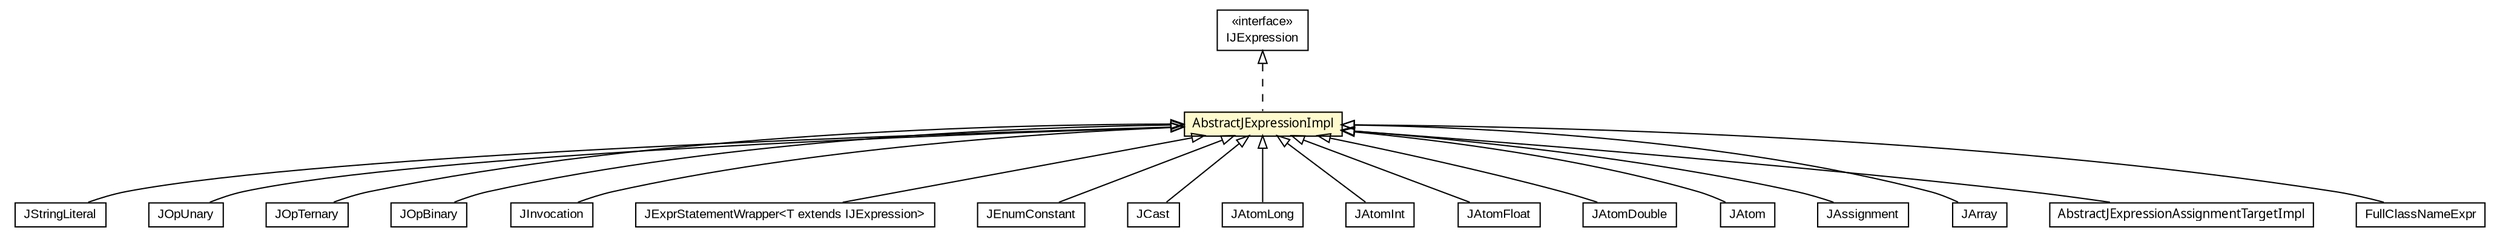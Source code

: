 #!/usr/local/bin/dot
#
# Class diagram 
# Generated by UMLGraph version 5.1 (http://www.umlgraph.org/)
#

digraph G {
	edge [fontname="arial",fontsize=10,labelfontname="arial",labelfontsize=10];
	node [fontname="arial",fontsize=10,shape=plaintext];
	nodesep=0.25;
	ranksep=0.5;
	// com.helger.jcodemodel.JStringLiteral
	c9016 [label=<<table title="com.helger.jcodemodel.JStringLiteral" border="0" cellborder="1" cellspacing="0" cellpadding="2" port="p" href="./JStringLiteral.html">
		<tr><td><table border="0" cellspacing="0" cellpadding="1">
<tr><td align="center" balign="center"> JStringLiteral </td></tr>
		</table></td></tr>
		</table>>, fontname="arial", fontcolor="black", fontsize=10.0];
	// com.helger.jcodemodel.JOpUnary
	c9021 [label=<<table title="com.helger.jcodemodel.JOpUnary" border="0" cellborder="1" cellspacing="0" cellpadding="2" port="p" href="./JOpUnary.html">
		<tr><td><table border="0" cellspacing="0" cellpadding="1">
<tr><td align="center" balign="center"> JOpUnary </td></tr>
		</table></td></tr>
		</table>>, fontname="arial", fontcolor="black", fontsize=10.0];
	// com.helger.jcodemodel.JOpTernary
	c9022 [label=<<table title="com.helger.jcodemodel.JOpTernary" border="0" cellborder="1" cellspacing="0" cellpadding="2" port="p" href="./JOpTernary.html">
		<tr><td><table border="0" cellspacing="0" cellpadding="1">
<tr><td align="center" balign="center"> JOpTernary </td></tr>
		</table></td></tr>
		</table>>, fontname="arial", fontcolor="black", fontsize=10.0];
	// com.helger.jcodemodel.JOpBinary
	c9023 [label=<<table title="com.helger.jcodemodel.JOpBinary" border="0" cellborder="1" cellspacing="0" cellpadding="2" port="p" href="./JOpBinary.html">
		<tr><td><table border="0" cellspacing="0" cellpadding="1">
<tr><td align="center" balign="center"> JOpBinary </td></tr>
		</table></td></tr>
		</table>>, fontname="arial", fontcolor="black", fontsize=10.0];
	// com.helger.jcodemodel.JInvocation
	c9032 [label=<<table title="com.helger.jcodemodel.JInvocation" border="0" cellborder="1" cellspacing="0" cellpadding="2" port="p" href="./JInvocation.html">
		<tr><td><table border="0" cellspacing="0" cellpadding="1">
<tr><td align="center" balign="center"> JInvocation </td></tr>
		</table></td></tr>
		</table>>, fontname="arial", fontcolor="black", fontsize=10.0];
	// com.helger.jcodemodel.JExprStatementWrapper<T extends com.helger.jcodemodel.IJExpression>
	c9038 [label=<<table title="com.helger.jcodemodel.JExprStatementWrapper" border="0" cellborder="1" cellspacing="0" cellpadding="2" port="p" href="./JExprStatementWrapper.html">
		<tr><td><table border="0" cellspacing="0" cellpadding="1">
<tr><td align="center" balign="center"> JExprStatementWrapper&lt;T extends IJExpression&gt; </td></tr>
		</table></td></tr>
		</table>>, fontname="arial", fontcolor="black", fontsize=10.0];
	// com.helger.jcodemodel.JEnumConstant
	c9040 [label=<<table title="com.helger.jcodemodel.JEnumConstant" border="0" cellborder="1" cellspacing="0" cellpadding="2" port="p" href="./JEnumConstant.html">
		<tr><td><table border="0" cellspacing="0" cellpadding="1">
<tr><td align="center" balign="center"> JEnumConstant </td></tr>
		</table></td></tr>
		</table>>, fontname="arial", fontcolor="black", fontsize=10.0];
	// com.helger.jcodemodel.JCast
	c9051 [label=<<table title="com.helger.jcodemodel.JCast" border="0" cellborder="1" cellspacing="0" cellpadding="2" port="p" href="./JCast.html">
		<tr><td><table border="0" cellspacing="0" cellpadding="1">
<tr><td align="center" balign="center"> JCast </td></tr>
		</table></td></tr>
		</table>>, fontname="arial", fontcolor="black", fontsize=10.0];
	// com.helger.jcodemodel.JAtomLong
	c9055 [label=<<table title="com.helger.jcodemodel.JAtomLong" border="0" cellborder="1" cellspacing="0" cellpadding="2" port="p" href="./JAtomLong.html">
		<tr><td><table border="0" cellspacing="0" cellpadding="1">
<tr><td align="center" balign="center"> JAtomLong </td></tr>
		</table></td></tr>
		</table>>, fontname="arial", fontcolor="black", fontsize=10.0];
	// com.helger.jcodemodel.JAtomInt
	c9056 [label=<<table title="com.helger.jcodemodel.JAtomInt" border="0" cellborder="1" cellspacing="0" cellpadding="2" port="p" href="./JAtomInt.html">
		<tr><td><table border="0" cellspacing="0" cellpadding="1">
<tr><td align="center" balign="center"> JAtomInt </td></tr>
		</table></td></tr>
		</table>>, fontname="arial", fontcolor="black", fontsize=10.0];
	// com.helger.jcodemodel.JAtomFloat
	c9057 [label=<<table title="com.helger.jcodemodel.JAtomFloat" border="0" cellborder="1" cellspacing="0" cellpadding="2" port="p" href="./JAtomFloat.html">
		<tr><td><table border="0" cellspacing="0" cellpadding="1">
<tr><td align="center" balign="center"> JAtomFloat </td></tr>
		</table></td></tr>
		</table>>, fontname="arial", fontcolor="black", fontsize=10.0];
	// com.helger.jcodemodel.JAtomDouble
	c9058 [label=<<table title="com.helger.jcodemodel.JAtomDouble" border="0" cellborder="1" cellspacing="0" cellpadding="2" port="p" href="./JAtomDouble.html">
		<tr><td><table border="0" cellspacing="0" cellpadding="1">
<tr><td align="center" balign="center"> JAtomDouble </td></tr>
		</table></td></tr>
		</table>>, fontname="arial", fontcolor="black", fontsize=10.0];
	// com.helger.jcodemodel.JAtom
	c9059 [label=<<table title="com.helger.jcodemodel.JAtom" border="0" cellborder="1" cellspacing="0" cellpadding="2" port="p" href="./JAtom.html">
		<tr><td><table border="0" cellspacing="0" cellpadding="1">
<tr><td align="center" balign="center"> JAtom </td></tr>
		</table></td></tr>
		</table>>, fontname="arial", fontcolor="black", fontsize=10.0];
	// com.helger.jcodemodel.JAssignment
	c9060 [label=<<table title="com.helger.jcodemodel.JAssignment" border="0" cellborder="1" cellspacing="0" cellpadding="2" port="p" href="./JAssignment.html">
		<tr><td><table border="0" cellspacing="0" cellpadding="1">
<tr><td align="center" balign="center"> JAssignment </td></tr>
		</table></td></tr>
		</table>>, fontname="arial", fontcolor="black", fontsize=10.0];
	// com.helger.jcodemodel.JArray
	c9063 [label=<<table title="com.helger.jcodemodel.JArray" border="0" cellborder="1" cellspacing="0" cellpadding="2" port="p" href="./JArray.html">
		<tr><td><table border="0" cellspacing="0" cellpadding="1">
<tr><td align="center" balign="center"> JArray </td></tr>
		</table></td></tr>
		</table>>, fontname="arial", fontcolor="black", fontsize=10.0];
	// com.helger.jcodemodel.IJExpression
	c9074 [label=<<table title="com.helger.jcodemodel.IJExpression" border="0" cellborder="1" cellspacing="0" cellpadding="2" port="p" href="./IJExpression.html">
		<tr><td><table border="0" cellspacing="0" cellpadding="1">
<tr><td align="center" balign="center"> &#171;interface&#187; </td></tr>
<tr><td align="center" balign="center"> IJExpression </td></tr>
		</table></td></tr>
		</table>>, fontname="arial", fontcolor="black", fontsize=10.0];
	// com.helger.jcodemodel.AbstractJExpressionImpl
	c9085 [label=<<table title="com.helger.jcodemodel.AbstractJExpressionImpl" border="0" cellborder="1" cellspacing="0" cellpadding="2" port="p" bgcolor="lemonChiffon" href="./AbstractJExpressionImpl.html">
		<tr><td><table border="0" cellspacing="0" cellpadding="1">
<tr><td align="center" balign="center"><font face="ariali"> AbstractJExpressionImpl </font></td></tr>
		</table></td></tr>
		</table>>, fontname="arial", fontcolor="black", fontsize=10.0];
	// com.helger.jcodemodel.AbstractJExpressionAssignmentTargetImpl
	c9086 [label=<<table title="com.helger.jcodemodel.AbstractJExpressionAssignmentTargetImpl" border="0" cellborder="1" cellspacing="0" cellpadding="2" port="p" href="./AbstractJExpressionAssignmentTargetImpl.html">
		<tr><td><table border="0" cellspacing="0" cellpadding="1">
<tr><td align="center" balign="center"><font face="ariali"> AbstractJExpressionAssignmentTargetImpl </font></td></tr>
		</table></td></tr>
		</table>>, fontname="arial", fontcolor="black", fontsize=10.0];
	// com.helger.jcodemodel.AbstractJAnnotationValueOwned.FullClassNameExpr
	c9090 [label=<<table title="com.helger.jcodemodel.AbstractJAnnotationValueOwned.FullClassNameExpr" border="0" cellborder="1" cellspacing="0" cellpadding="2" port="p" href="./AbstractJAnnotationValueOwned.FullClassNameExpr.html">
		<tr><td><table border="0" cellspacing="0" cellpadding="1">
<tr><td align="center" balign="center"> FullClassNameExpr </td></tr>
		</table></td></tr>
		</table>>, fontname="arial", fontcolor="black", fontsize=10.0];
	//com.helger.jcodemodel.JStringLiteral extends com.helger.jcodemodel.AbstractJExpressionImpl
	c9085:p -> c9016:p [dir=back,arrowtail=empty];
	//com.helger.jcodemodel.JOpUnary extends com.helger.jcodemodel.AbstractJExpressionImpl
	c9085:p -> c9021:p [dir=back,arrowtail=empty];
	//com.helger.jcodemodel.JOpTernary extends com.helger.jcodemodel.AbstractJExpressionImpl
	c9085:p -> c9022:p [dir=back,arrowtail=empty];
	//com.helger.jcodemodel.JOpBinary extends com.helger.jcodemodel.AbstractJExpressionImpl
	c9085:p -> c9023:p [dir=back,arrowtail=empty];
	//com.helger.jcodemodel.JInvocation extends com.helger.jcodemodel.AbstractJExpressionImpl
	c9085:p -> c9032:p [dir=back,arrowtail=empty];
	//com.helger.jcodemodel.JExprStatementWrapper<T extends com.helger.jcodemodel.IJExpression> extends com.helger.jcodemodel.AbstractJExpressionImpl
	c9085:p -> c9038:p [dir=back,arrowtail=empty];
	//com.helger.jcodemodel.JEnumConstant extends com.helger.jcodemodel.AbstractJExpressionImpl
	c9085:p -> c9040:p [dir=back,arrowtail=empty];
	//com.helger.jcodemodel.JCast extends com.helger.jcodemodel.AbstractJExpressionImpl
	c9085:p -> c9051:p [dir=back,arrowtail=empty];
	//com.helger.jcodemodel.JAtomLong extends com.helger.jcodemodel.AbstractJExpressionImpl
	c9085:p -> c9055:p [dir=back,arrowtail=empty];
	//com.helger.jcodemodel.JAtomInt extends com.helger.jcodemodel.AbstractJExpressionImpl
	c9085:p -> c9056:p [dir=back,arrowtail=empty];
	//com.helger.jcodemodel.JAtomFloat extends com.helger.jcodemodel.AbstractJExpressionImpl
	c9085:p -> c9057:p [dir=back,arrowtail=empty];
	//com.helger.jcodemodel.JAtomDouble extends com.helger.jcodemodel.AbstractJExpressionImpl
	c9085:p -> c9058:p [dir=back,arrowtail=empty];
	//com.helger.jcodemodel.JAtom extends com.helger.jcodemodel.AbstractJExpressionImpl
	c9085:p -> c9059:p [dir=back,arrowtail=empty];
	//com.helger.jcodemodel.JAssignment extends com.helger.jcodemodel.AbstractJExpressionImpl
	c9085:p -> c9060:p [dir=back,arrowtail=empty];
	//com.helger.jcodemodel.JArray extends com.helger.jcodemodel.AbstractJExpressionImpl
	c9085:p -> c9063:p [dir=back,arrowtail=empty];
	//com.helger.jcodemodel.AbstractJExpressionImpl implements com.helger.jcodemodel.IJExpression
	c9074:p -> c9085:p [dir=back,arrowtail=empty,style=dashed];
	//com.helger.jcodemodel.AbstractJExpressionAssignmentTargetImpl extends com.helger.jcodemodel.AbstractJExpressionImpl
	c9085:p -> c9086:p [dir=back,arrowtail=empty];
	//com.helger.jcodemodel.AbstractJAnnotationValueOwned.FullClassNameExpr extends com.helger.jcodemodel.AbstractJExpressionImpl
	c9085:p -> c9090:p [dir=back,arrowtail=empty];
}

